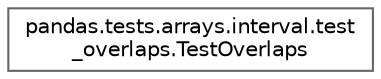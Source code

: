 digraph "Graphical Class Hierarchy"
{
 // LATEX_PDF_SIZE
  bgcolor="transparent";
  edge [fontname=Helvetica,fontsize=10,labelfontname=Helvetica,labelfontsize=10];
  node [fontname=Helvetica,fontsize=10,shape=box,height=0.2,width=0.4];
  rankdir="LR";
  Node0 [id="Node000000",label="pandas.tests.arrays.interval.test\l_overlaps.TestOverlaps",height=0.2,width=0.4,color="grey40", fillcolor="white", style="filled",URL="$d7/dc4/classpandas_1_1tests_1_1arrays_1_1interval_1_1test__overlaps_1_1TestOverlaps.html",tooltip=" "];
}
